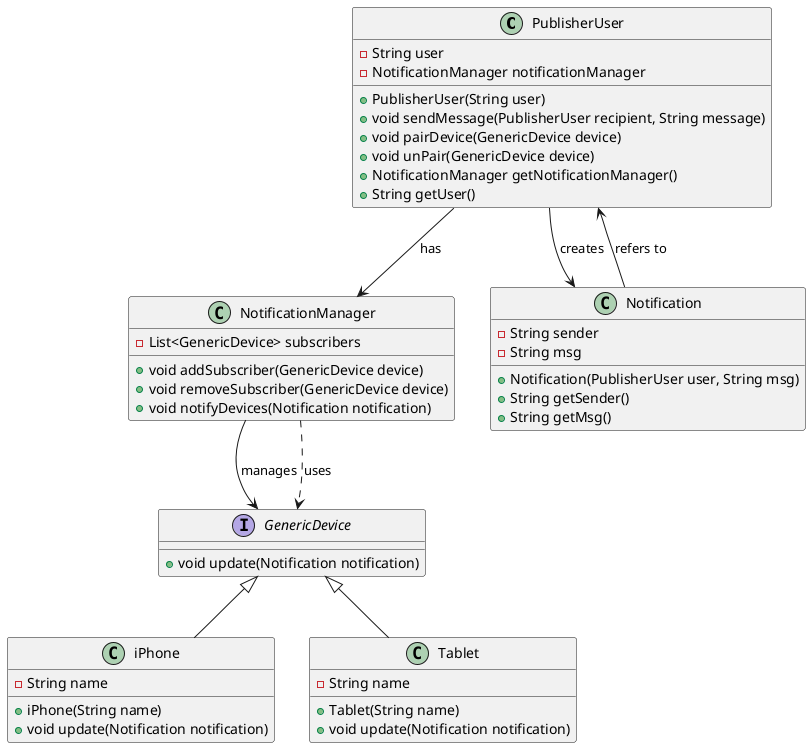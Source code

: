 @startuml Notifications

class PublisherUser {
    - String user
    - NotificationManager notificationManager
    + PublisherUser(String user)
    + void sendMessage(PublisherUser recipient, String message)
    + void pairDevice(GenericDevice device)
    + void unPair(GenericDevice device)
    + NotificationManager getNotificationManager()
    + String getUser()
}

class NotificationManager {
    - List<GenericDevice> subscribers
    + void addSubscriber(GenericDevice device)
    + void removeSubscriber(GenericDevice device)
    + void notifyDevices(Notification notification)
}

interface GenericDevice {
    + void update(Notification notification)
}

class Notification {
    - String sender
    - String msg
    + Notification(PublisherUser user, String msg)
    + String getSender()
    + String getMsg()
}

class iPhone {
    - String name
    + iPhone(String name)
    + void update(Notification notification)
}

class Tablet {
    - String name
    + Tablet(String name)
    + void update(Notification notification)
}

PublisherUser --> NotificationManager : has
PublisherUser --> Notification : creates
NotificationManager --> GenericDevice : manages
NotificationManager ..> GenericDevice : uses
Notification --> PublisherUser : refers to
GenericDevice <|-- iPhone
GenericDevice <|-- Tablet

@enduml
